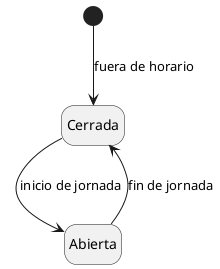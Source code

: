 @startuml DdE_Universidad
hide empty description

[*] --> Cerrada : fuera de horario

Cerrada --> Abierta : inicio de jornada
Abierta --> Cerrada : fin de jornada


@enduml
